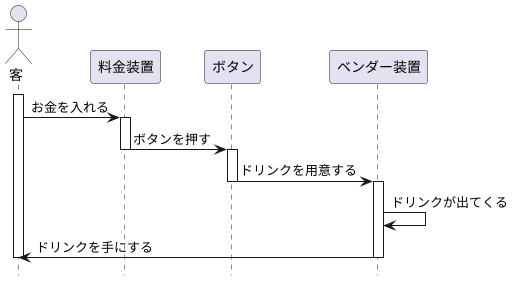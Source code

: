 @startuml 自販機シーケンス図
hide footbox
actor 客 as user
participant "料金装置" as money
participant "ボタン" as botan
participant "ベンダー装置" as bender

activate user
user -> money :お金を入れる

activate money
money -> botan :ボタンを押す
deactivate money
activate botan
botan -> bender :ドリンクを用意する
deactivate botan
activate bender
bender->bender :ドリンクが出てくる
bender->user :ドリンクを手にする
deactivate bender
deactivate user
@enduml